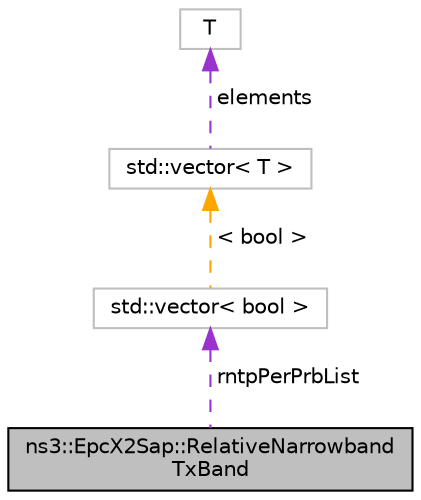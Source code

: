 digraph "ns3::EpcX2Sap::RelativeNarrowbandTxBand"
{
 // LATEX_PDF_SIZE
  edge [fontname="Helvetica",fontsize="10",labelfontname="Helvetica",labelfontsize="10"];
  node [fontname="Helvetica",fontsize="10",shape=record];
  Node1 [label="ns3::EpcX2Sap::RelativeNarrowband\lTxBand",height=0.2,width=0.4,color="black", fillcolor="grey75", style="filled", fontcolor="black",tooltip="Relative Narrowband Tx Power (RNTP) as it is used in the LOAD INFORMATION message."];
  Node2 -> Node1 [dir="back",color="darkorchid3",fontsize="10",style="dashed",label=" rntpPerPrbList" ,fontname="Helvetica"];
  Node2 [label="std::vector\< bool \>",height=0.2,width=0.4,color="grey75", fillcolor="white", style="filled",tooltip=" "];
  Node3 -> Node2 [dir="back",color="orange",fontsize="10",style="dashed",label=" \< bool \>" ,fontname="Helvetica"];
  Node3 [label="std::vector\< T \>",height=0.2,width=0.4,color="grey75", fillcolor="white", style="filled",tooltip=" "];
  Node4 -> Node3 [dir="back",color="darkorchid3",fontsize="10",style="dashed",label=" elements" ,fontname="Helvetica"];
  Node4 [label="T",height=0.2,width=0.4,color="grey75", fillcolor="white", style="filled",tooltip=" "];
}
